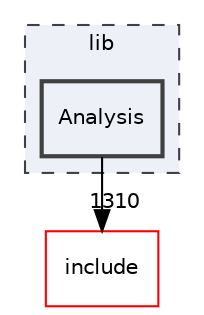 digraph "lib/Analysis"
{
 // LATEX_PDF_SIZE
  bgcolor="transparent";
  edge [fontname="Helvetica",fontsize="10",labelfontname="Helvetica",labelfontsize="10"];
  node [fontname="Helvetica",fontsize="10",shape="box"];
  compound=true
  subgraph clusterdir_97aefd0d527b934f1d99a682da8fe6a9 {
    graph [ bgcolor="#edf0f7", pencolor="grey25", style="filled,dashed,", label="lib", fontname="Helvetica", fontsize="10", URL="dir_97aefd0d527b934f1d99a682da8fe6a9.html"]
  dir_a25db018342d3ae6c7e6779086c18378 [label="Analysis", style="filled,bold,", fillcolor="#edf0f7", color="grey25", URL="dir_a25db018342d3ae6c7e6779086c18378.html"];
  }
  dir_d44c64559bbebec7f509842c48db8b23 [label="include", style="", fillcolor="#edf0f7", color="red", URL="dir_d44c64559bbebec7f509842c48db8b23.html"];
  dir_a25db018342d3ae6c7e6779086c18378->dir_d44c64559bbebec7f509842c48db8b23 [headlabel="1310", labeldistance=1.5 headhref="dir_000006_000082.html"];
}
